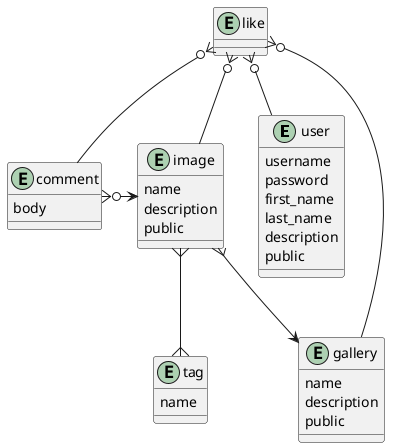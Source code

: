 @startuml schema

entity user {
  username
  password
  first_name
  last_name
  description
  public
}

entity gallery {
  name
  description
  public
}

entity image {
  name
  description
  public
}

entity tag {
  name
}

entity comment {
  body
}

entity like {
}


image }--> gallery
image }--{ tag

comment }o-> image

like }o-- user
like }o-- gallery
like }o-- image
like }o-- comment

@enduml